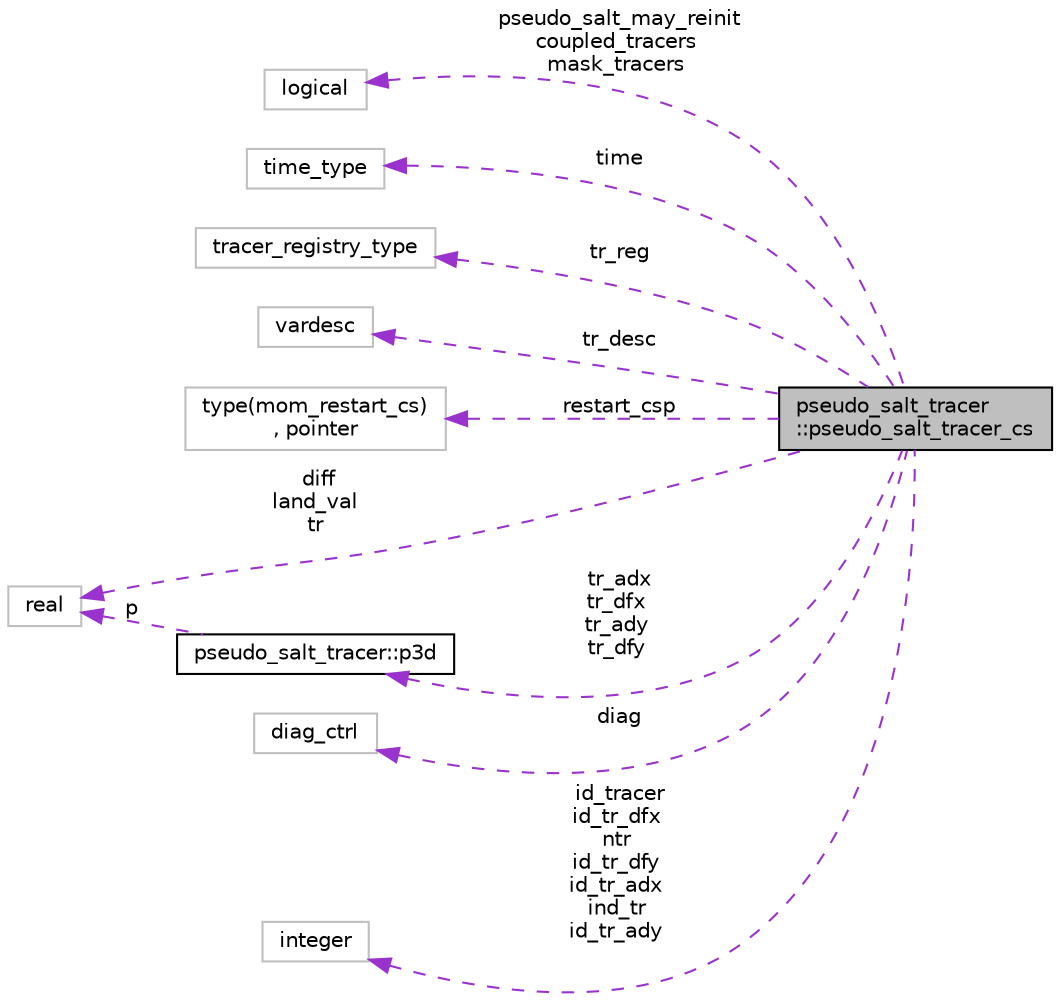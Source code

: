 digraph "pseudo_salt_tracer::pseudo_salt_tracer_cs"
{
 // INTERACTIVE_SVG=YES
  edge [fontname="Helvetica",fontsize="10",labelfontname="Helvetica",labelfontsize="10"];
  node [fontname="Helvetica",fontsize="10",shape=record];
  rankdir="LR";
  Node1 [label="pseudo_salt_tracer\l::pseudo_salt_tracer_cs",height=0.2,width=0.4,color="black", fillcolor="grey75", style="filled", fontcolor="black"];
  Node2 -> Node1 [dir="back",color="darkorchid3",fontsize="10",style="dashed",label=" pseudo_salt_may_reinit\ncoupled_tracers\nmask_tracers" ,fontname="Helvetica"];
  Node2 [label="logical",height=0.2,width=0.4,color="grey75", fillcolor="white", style="filled"];
  Node3 -> Node1 [dir="back",color="darkorchid3",fontsize="10",style="dashed",label=" time" ,fontname="Helvetica"];
  Node3 [label="time_type",height=0.2,width=0.4,color="grey75", fillcolor="white", style="filled"];
  Node4 -> Node1 [dir="back",color="darkorchid3",fontsize="10",style="dashed",label=" tr_reg" ,fontname="Helvetica"];
  Node4 [label="tracer_registry_type",height=0.2,width=0.4,color="grey75", fillcolor="white", style="filled"];
  Node5 -> Node1 [dir="back",color="darkorchid3",fontsize="10",style="dashed",label=" tr_desc" ,fontname="Helvetica"];
  Node5 [label="vardesc",height=0.2,width=0.4,color="grey75", fillcolor="white", style="filled"];
  Node6 -> Node1 [dir="back",color="darkorchid3",fontsize="10",style="dashed",label=" restart_csp" ,fontname="Helvetica"];
  Node6 [label="type(mom_restart_cs)\l, pointer",height=0.2,width=0.4,color="grey75", fillcolor="white", style="filled"];
  Node7 -> Node1 [dir="back",color="darkorchid3",fontsize="10",style="dashed",label=" tr_adx\ntr_dfx\ntr_ady\ntr_dfy" ,fontname="Helvetica"];
  Node7 [label="pseudo_salt_tracer::p3d",height=0.2,width=0.4,color="black", fillcolor="white", style="filled",URL="$structpseudo__salt__tracer_1_1p3d.html"];
  Node8 -> Node7 [dir="back",color="darkorchid3",fontsize="10",style="dashed",label=" p" ,fontname="Helvetica"];
  Node8 [label="real",height=0.2,width=0.4,color="grey75", fillcolor="white", style="filled"];
  Node9 -> Node1 [dir="back",color="darkorchid3",fontsize="10",style="dashed",label=" diag" ,fontname="Helvetica"];
  Node9 [label="diag_ctrl",height=0.2,width=0.4,color="grey75", fillcolor="white", style="filled"];
  Node8 -> Node1 [dir="back",color="darkorchid3",fontsize="10",style="dashed",label=" diff\nland_val\ntr" ,fontname="Helvetica"];
  Node10 -> Node1 [dir="back",color="darkorchid3",fontsize="10",style="dashed",label=" id_tracer\nid_tr_dfx\nntr\nid_tr_dfy\nid_tr_adx\nind_tr\nid_tr_ady" ,fontname="Helvetica"];
  Node10 [label="integer",height=0.2,width=0.4,color="grey75", fillcolor="white", style="filled"];
}
